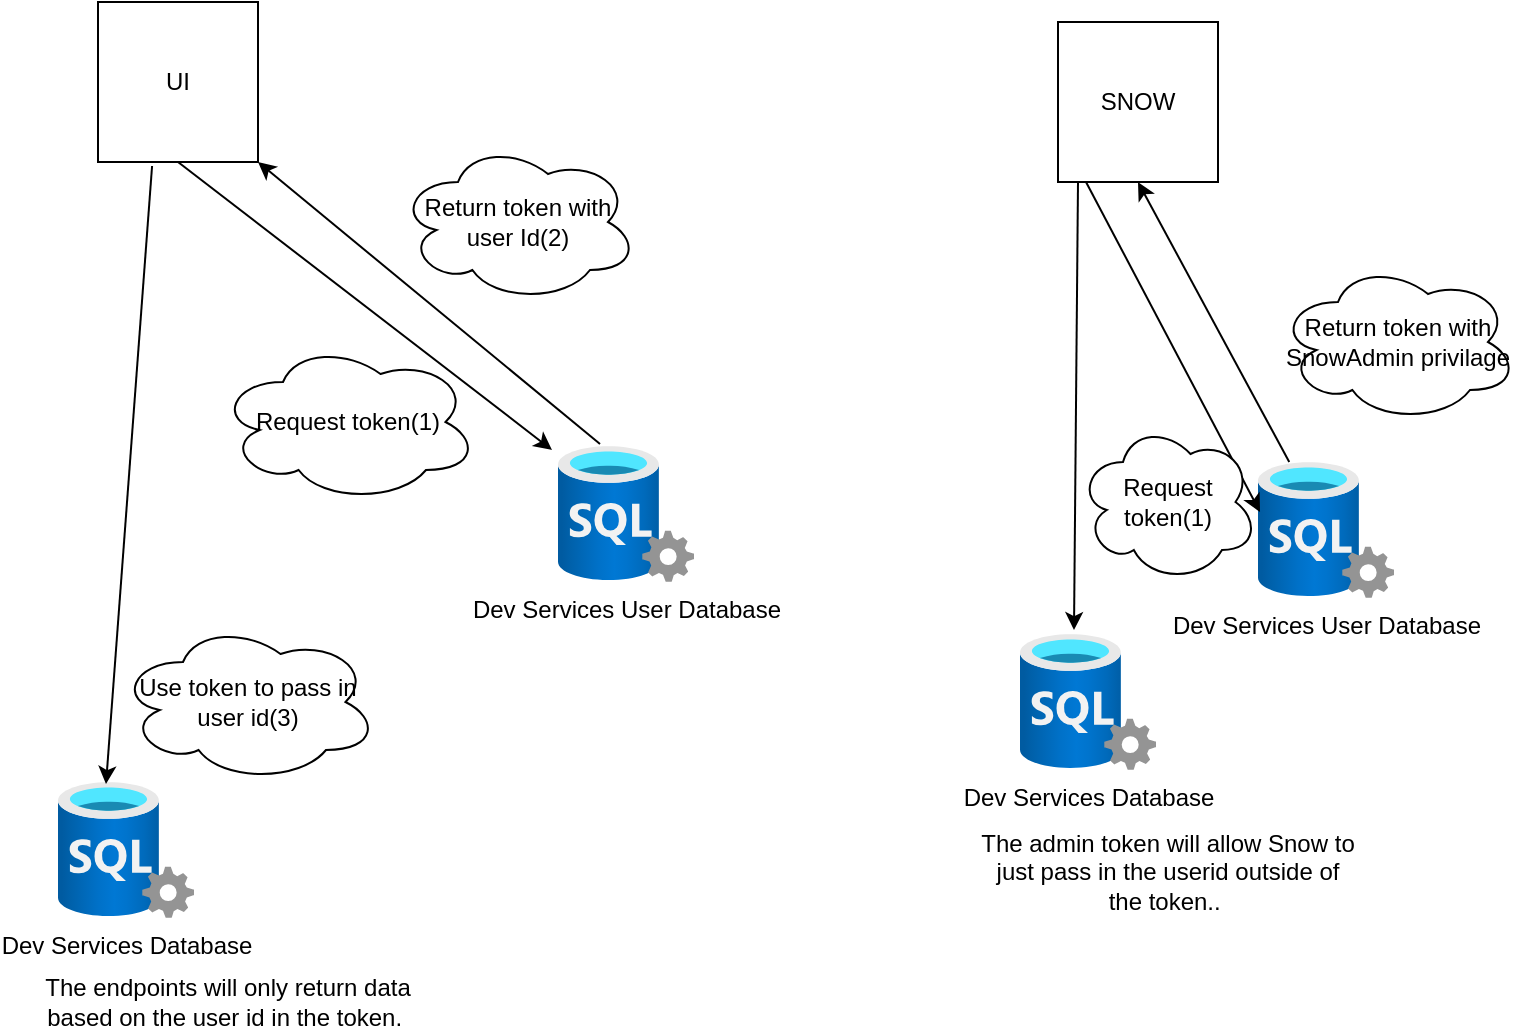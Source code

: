 <mxfile version="14.2.6" type="github">
  <diagram id="jjej4fmLEBqrr3OEJkFB" name="Page-1">
    <mxGraphModel dx="1182" dy="732" grid="1" gridSize="10" guides="1" tooltips="1" connect="1" arrows="1" fold="1" page="1" pageScale="1" pageWidth="827" pageHeight="1169" math="0" shadow="0">
      <root>
        <mxCell id="0" />
        <mxCell id="1" parent="0" />
        <mxCell id="FH7q5liXCHAv0gD8ZMs1-2" value="Dev Services User Database" style="aspect=fixed;html=1;points=[];align=center;image;fontSize=12;image=img/lib/azure2/databases/SQL_Server.svg;" parent="1" vertex="1">
          <mxGeometry x="310" y="362" width="68" height="68" as="geometry" />
        </mxCell>
        <mxCell id="FH7q5liXCHAv0gD8ZMs1-4" value="UI" style="whiteSpace=wrap;html=1;aspect=fixed;" parent="1" vertex="1">
          <mxGeometry x="80" y="140" width="80" height="80" as="geometry" />
        </mxCell>
        <mxCell id="FH7q5liXCHAv0gD8ZMs1-6" value="SNOW" style="whiteSpace=wrap;html=1;aspect=fixed;" parent="1" vertex="1">
          <mxGeometry x="560" y="150" width="80" height="80" as="geometry" />
        </mxCell>
        <mxCell id="FH7q5liXCHAv0gD8ZMs1-7" value="Request token(1)" style="ellipse;shape=cloud;whiteSpace=wrap;html=1;" parent="1" vertex="1">
          <mxGeometry x="140" y="310" width="130" height="80" as="geometry" />
        </mxCell>
        <mxCell id="FH7q5liXCHAv0gD8ZMs1-8" value="" style="endArrow=classic;html=1;entryX=-0.044;entryY=0.029;entryDx=0;entryDy=0;entryPerimeter=0;exitX=0.5;exitY=1;exitDx=0;exitDy=0;" parent="1" source="FH7q5liXCHAv0gD8ZMs1-4" target="FH7q5liXCHAv0gD8ZMs1-2" edge="1">
          <mxGeometry width="50" height="50" relative="1" as="geometry">
            <mxPoint x="110" y="270" as="sourcePoint" />
            <mxPoint x="160" y="220" as="targetPoint" />
          </mxGeometry>
        </mxCell>
        <mxCell id="FH7q5liXCHAv0gD8ZMs1-9" value="" style="endArrow=classic;html=1;exitX=0.309;exitY=-0.015;exitDx=0;exitDy=0;exitPerimeter=0;entryX=1;entryY=1;entryDx=0;entryDy=0;" parent="1" source="FH7q5liXCHAv0gD8ZMs1-2" target="FH7q5liXCHAv0gD8ZMs1-4" edge="1">
          <mxGeometry width="50" height="50" relative="1" as="geometry">
            <mxPoint x="250" y="400" as="sourcePoint" />
            <mxPoint x="300" y="350" as="targetPoint" />
          </mxGeometry>
        </mxCell>
        <mxCell id="FH7q5liXCHAv0gD8ZMs1-10" value="Return token with user Id(2)" style="ellipse;shape=cloud;whiteSpace=wrap;html=1;" parent="1" vertex="1">
          <mxGeometry x="230" y="210" width="120" height="80" as="geometry" />
        </mxCell>
        <mxCell id="FH7q5liXCHAv0gD8ZMs1-11" value="Dev Services Database" style="aspect=fixed;html=1;points=[];align=center;image;fontSize=12;image=img/lib/azure2/databases/SQL_Server.svg;" parent="1" vertex="1">
          <mxGeometry x="60" y="530" width="68" height="68" as="geometry" />
        </mxCell>
        <mxCell id="FH7q5liXCHAv0gD8ZMs1-12" value="" style="endArrow=classic;html=1;exitX=0.338;exitY=1.025;exitDx=0;exitDy=0;exitPerimeter=0;entryX=0.353;entryY=0.015;entryDx=0;entryDy=0;entryPerimeter=0;" parent="1" source="FH7q5liXCHAv0gD8ZMs1-4" target="FH7q5liXCHAv0gD8ZMs1-11" edge="1">
          <mxGeometry width="50" height="50" relative="1" as="geometry">
            <mxPoint x="30" y="270" as="sourcePoint" />
            <mxPoint x="80" y="220" as="targetPoint" />
          </mxGeometry>
        </mxCell>
        <mxCell id="FH7q5liXCHAv0gD8ZMs1-14" value="Use token to pass in user id(3)" style="ellipse;shape=cloud;whiteSpace=wrap;html=1;" parent="1" vertex="1">
          <mxGeometry x="90" y="450" width="130" height="80" as="geometry" />
        </mxCell>
        <mxCell id="FH7q5liXCHAv0gD8ZMs1-15" value="The endpoints will only return data based on the user id in the token.&amp;nbsp;" style="text;html=1;strokeColor=none;fillColor=none;align=center;verticalAlign=middle;whiteSpace=wrap;rounded=0;" parent="1" vertex="1">
          <mxGeometry x="50" y="630" width="190" height="20" as="geometry" />
        </mxCell>
        <mxCell id="_CdD4ejrRnpAqoKXt79d-1" value="Dev Services User Database" style="aspect=fixed;html=1;points=[];align=center;image;fontSize=12;image=img/lib/azure2/databases/SQL_Server.svg;" vertex="1" parent="1">
          <mxGeometry x="660" y="370" width="68" height="68" as="geometry" />
        </mxCell>
        <mxCell id="_CdD4ejrRnpAqoKXt79d-2" value="Return token with SnowAdmin privilage" style="ellipse;shape=cloud;whiteSpace=wrap;html=1;" vertex="1" parent="1">
          <mxGeometry x="670" y="270" width="120" height="80" as="geometry" />
        </mxCell>
        <mxCell id="_CdD4ejrRnpAqoKXt79d-3" value="" style="endArrow=classic;html=1;entryX=1;entryY=1;entryDx=0;entryDy=0;" edge="1" parent="1" source="_CdD4ejrRnpAqoKXt79d-1">
          <mxGeometry width="50" height="50" relative="1" as="geometry">
            <mxPoint x="771.01" y="370.98" as="sourcePoint" />
            <mxPoint x="599.998" y="230.0" as="targetPoint" />
          </mxGeometry>
        </mxCell>
        <mxCell id="_CdD4ejrRnpAqoKXt79d-4" value="" style="endArrow=classic;html=1;entryX=0.015;entryY=0.368;entryDx=0;entryDy=0;entryPerimeter=0;exitX=0.175;exitY=1;exitDx=0;exitDy=0;exitPerimeter=0;" edge="1" parent="1" source="FH7q5liXCHAv0gD8ZMs1-6" target="_CdD4ejrRnpAqoKXt79d-1">
          <mxGeometry width="50" height="50" relative="1" as="geometry">
            <mxPoint x="470" y="340" as="sourcePoint" />
            <mxPoint x="657.008" y="483.972" as="targetPoint" />
          </mxGeometry>
        </mxCell>
        <mxCell id="_CdD4ejrRnpAqoKXt79d-5" value="Request token(1)" style="ellipse;shape=cloud;whiteSpace=wrap;html=1;" vertex="1" parent="1">
          <mxGeometry x="570" y="350" width="90" height="80" as="geometry" />
        </mxCell>
        <mxCell id="_CdD4ejrRnpAqoKXt79d-6" value="Dev Services Database" style="aspect=fixed;html=1;points=[];align=center;image;fontSize=12;image=img/lib/azure2/databases/SQL_Server.svg;" vertex="1" parent="1">
          <mxGeometry x="541" y="456" width="68" height="68" as="geometry" />
        </mxCell>
        <mxCell id="_CdD4ejrRnpAqoKXt79d-7" value="" style="endArrow=classic;html=1;exitX=0.338;exitY=1.025;exitDx=0;exitDy=0;exitPerimeter=0;entryX=0.397;entryY=-0.029;entryDx=0;entryDy=0;entryPerimeter=0;" edge="1" parent="1" target="_CdD4ejrRnpAqoKXt79d-6">
          <mxGeometry width="50" height="50" relative="1" as="geometry">
            <mxPoint x="570" y="230" as="sourcePoint" />
            <mxPoint x="546.964" y="539.02" as="targetPoint" />
          </mxGeometry>
        </mxCell>
        <mxCell id="_CdD4ejrRnpAqoKXt79d-8" value="The admin token will allow Snow to just pass in the userid outside of the token..&amp;nbsp;" style="text;html=1;strokeColor=none;fillColor=none;align=center;verticalAlign=middle;whiteSpace=wrap;rounded=0;" vertex="1" parent="1">
          <mxGeometry x="520" y="565" width="190" height="20" as="geometry" />
        </mxCell>
      </root>
    </mxGraphModel>
  </diagram>
</mxfile>
